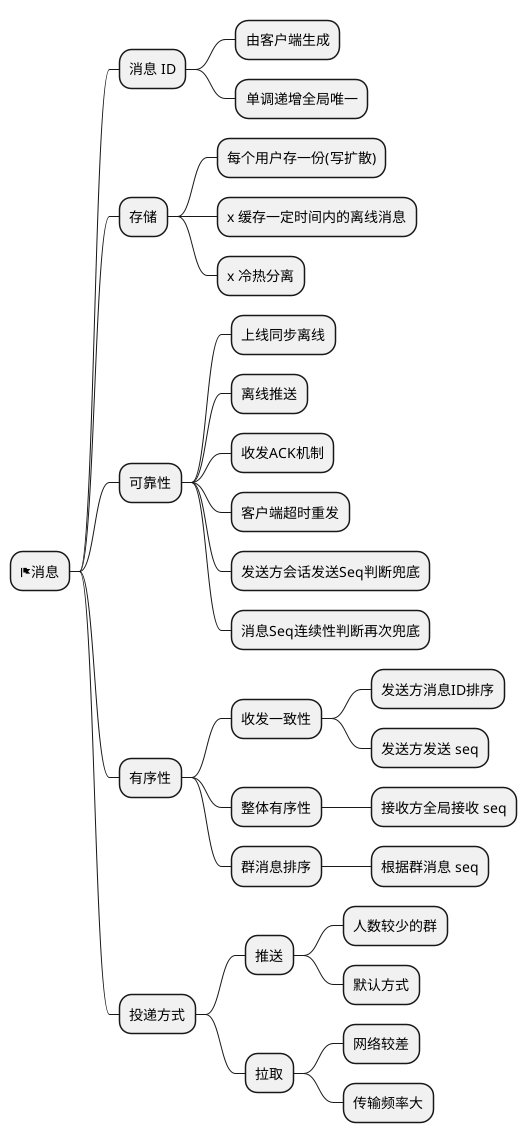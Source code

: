 @startmindmap
'https://plantuml.com/mindmap-diagram

* <&flag>消息
    ** 消息 ID
        *** 由客户端生成
        *** 单调递增全局唯一
    ** 存储
        *** 每个用户存一份(写扩散)
        *** x 缓存一定时间内的离线消息
        *** x 冷热分离
    ** 可靠性
        *** 上线同步离线
        *** 离线推送
        *** 收发ACK机制
        *** 客户端超时重发
        *** 发送方会话发送Seq判断兜底
        *** 消息Seq连续性判断再次兜底
    ** 有序性
        *** 收发一致性
            **** 发送方消息ID排序
            **** 发送方发送 seq
        *** 整体有序性
            **** 接收方全局接收 seq
        *** 群消息排序
            **** 根据群消息 seq
    ** 投递方式
        *** 推送
            **** 人数较少的群
            **** 默认方式
        *** 拉取
            **** 网络较差
            **** 传输频率大

@endmindmap

